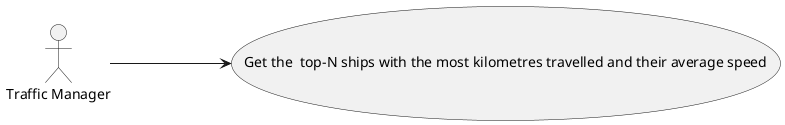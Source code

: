 @startuml
'https://plantuml.com/use-case-diagram

left to right direction

:Traffic Manager: as TM
(Get the  top-N ships with the most kilometres travelled and their average speed) as (Use)

TM ---> (Use)

@enduml